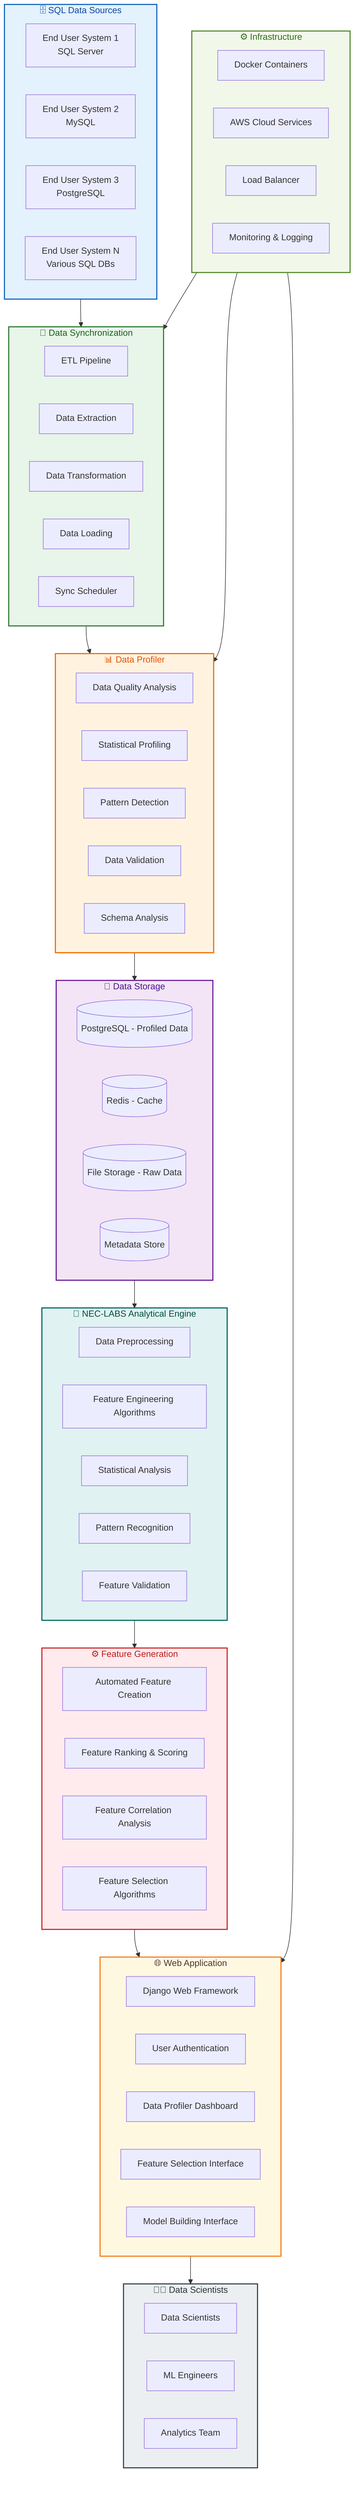 ---
config:
  layout: dagre
---
flowchart TD
    subgraph SOURCES["🗄️ SQL Data Sources"]
        A["End User System 1<br/>SQL Server"]
        B["End User System 2<br/>MySQL"]
        C["End User System 3<br/>PostgreSQL"]
        D["End User System N<br/>Various SQL DBs"]
    end
    
    subgraph SYNC["🔄 Data Synchronization"]
        E["ETL Pipeline"]
        F["Data Extraction"]
        G["Data Transformation"]
        H["Data Loading"]
        I["Sync Scheduler"]
    end
    
    subgraph PROFILER["📊 Data Profiler"]
        J["Data Quality Analysis"]
        K["Statistical Profiling"]
        L["Pattern Detection"]
        M["Data Validation"]
        N["Schema Analysis"]
    end
    
    subgraph STORAGE["💾 Data Storage"]
        O[("PostgreSQL - Profiled Data")]
        P[("Redis - Cache")]
        Q[("File Storage - Raw Data")]
        R[("Metadata Store")]
    end
    
    subgraph ENGINE["🧠 NEC-LABS Analytical Engine"]
        S["Data Preprocessing"]
        T["Feature Engineering Algorithms"]
        U["Statistical Analysis"]
        V["Pattern Recognition"]
        W["Feature Validation"]
    end
    
    subgraph FEATURES["⚙️ Feature Generation"]
        X["Automated Feature Creation"]
        Y["Feature Ranking & Scoring"]
        Z["Feature Correlation Analysis"]
        AA["Feature Selection Algorithms"]
    end
    
    subgraph WEB["🌐 Web Application"]
        BB["Django Web Framework"]
        CC["User Authentication"]
        DD["Data Profiler Dashboard"]
        EE["Feature Selection Interface"]
        FF["Model Building Interface"]
    end
    
    subgraph USERS["👨‍💻 Data Scientists"]
        GG["Data Scientists"]
        HH["ML Engineers"]
        II["Analytics Team"]
    end
    
    subgraph INFRA["⚙️ Infrastructure"]
        JJ["Docker Containers"]
        KK["AWS Cloud Services"]
        LL["Load Balancer"]
        MM["Monitoring & Logging"]
    end
    
    SOURCES --> SYNC
    SYNC --> PROFILER
    PROFILER --> STORAGE
    STORAGE --> ENGINE
    ENGINE --> FEATURES
    FEATURES --> WEB
    WEB --> USERS
    INFRA --> SYNC
    INFRA --> PROFILER
    INFRA --> WEB
    
    classDef sources fill:#E3F2FD,stroke:#1565C0,stroke-width:2px,color:#0D47A1
    classDef sync fill:#E8F5E9,stroke:#2E7D32,stroke-width:2px,color:#1B5E20
    classDef profiler fill:#FFF3E0,stroke:#EF6C00,stroke-width:2px,color:#E65100
    classDef storage fill:#F3E5F5,stroke:#6A1B9A,stroke-width:2px,color:#4A148C
    classDef engine fill:#E0F2F1,stroke:#00695C,stroke-width:2px,color:#004D40
    classDef features fill:#FFEBEE,stroke:#C62828,stroke-width:2px,color:#B71C1C
    classDef web fill:#FFF8E1,stroke:#F57F17,stroke-width:2px,color:#4E342E
    classDef users fill:#ECEFF1,stroke:#37474F,stroke-width:2px,color:#263238
    classDef infra fill:#F1F8E9,stroke:#558B2F,stroke-width:2px,color:#33691E
    
    class SOURCES sources
    class SYNC sync
    class PROFILER profiler
    class STORAGE storage
    class ENGINE engine
    class FEATURES features
    class WEB web
    class USERS users
    class INFRA infra